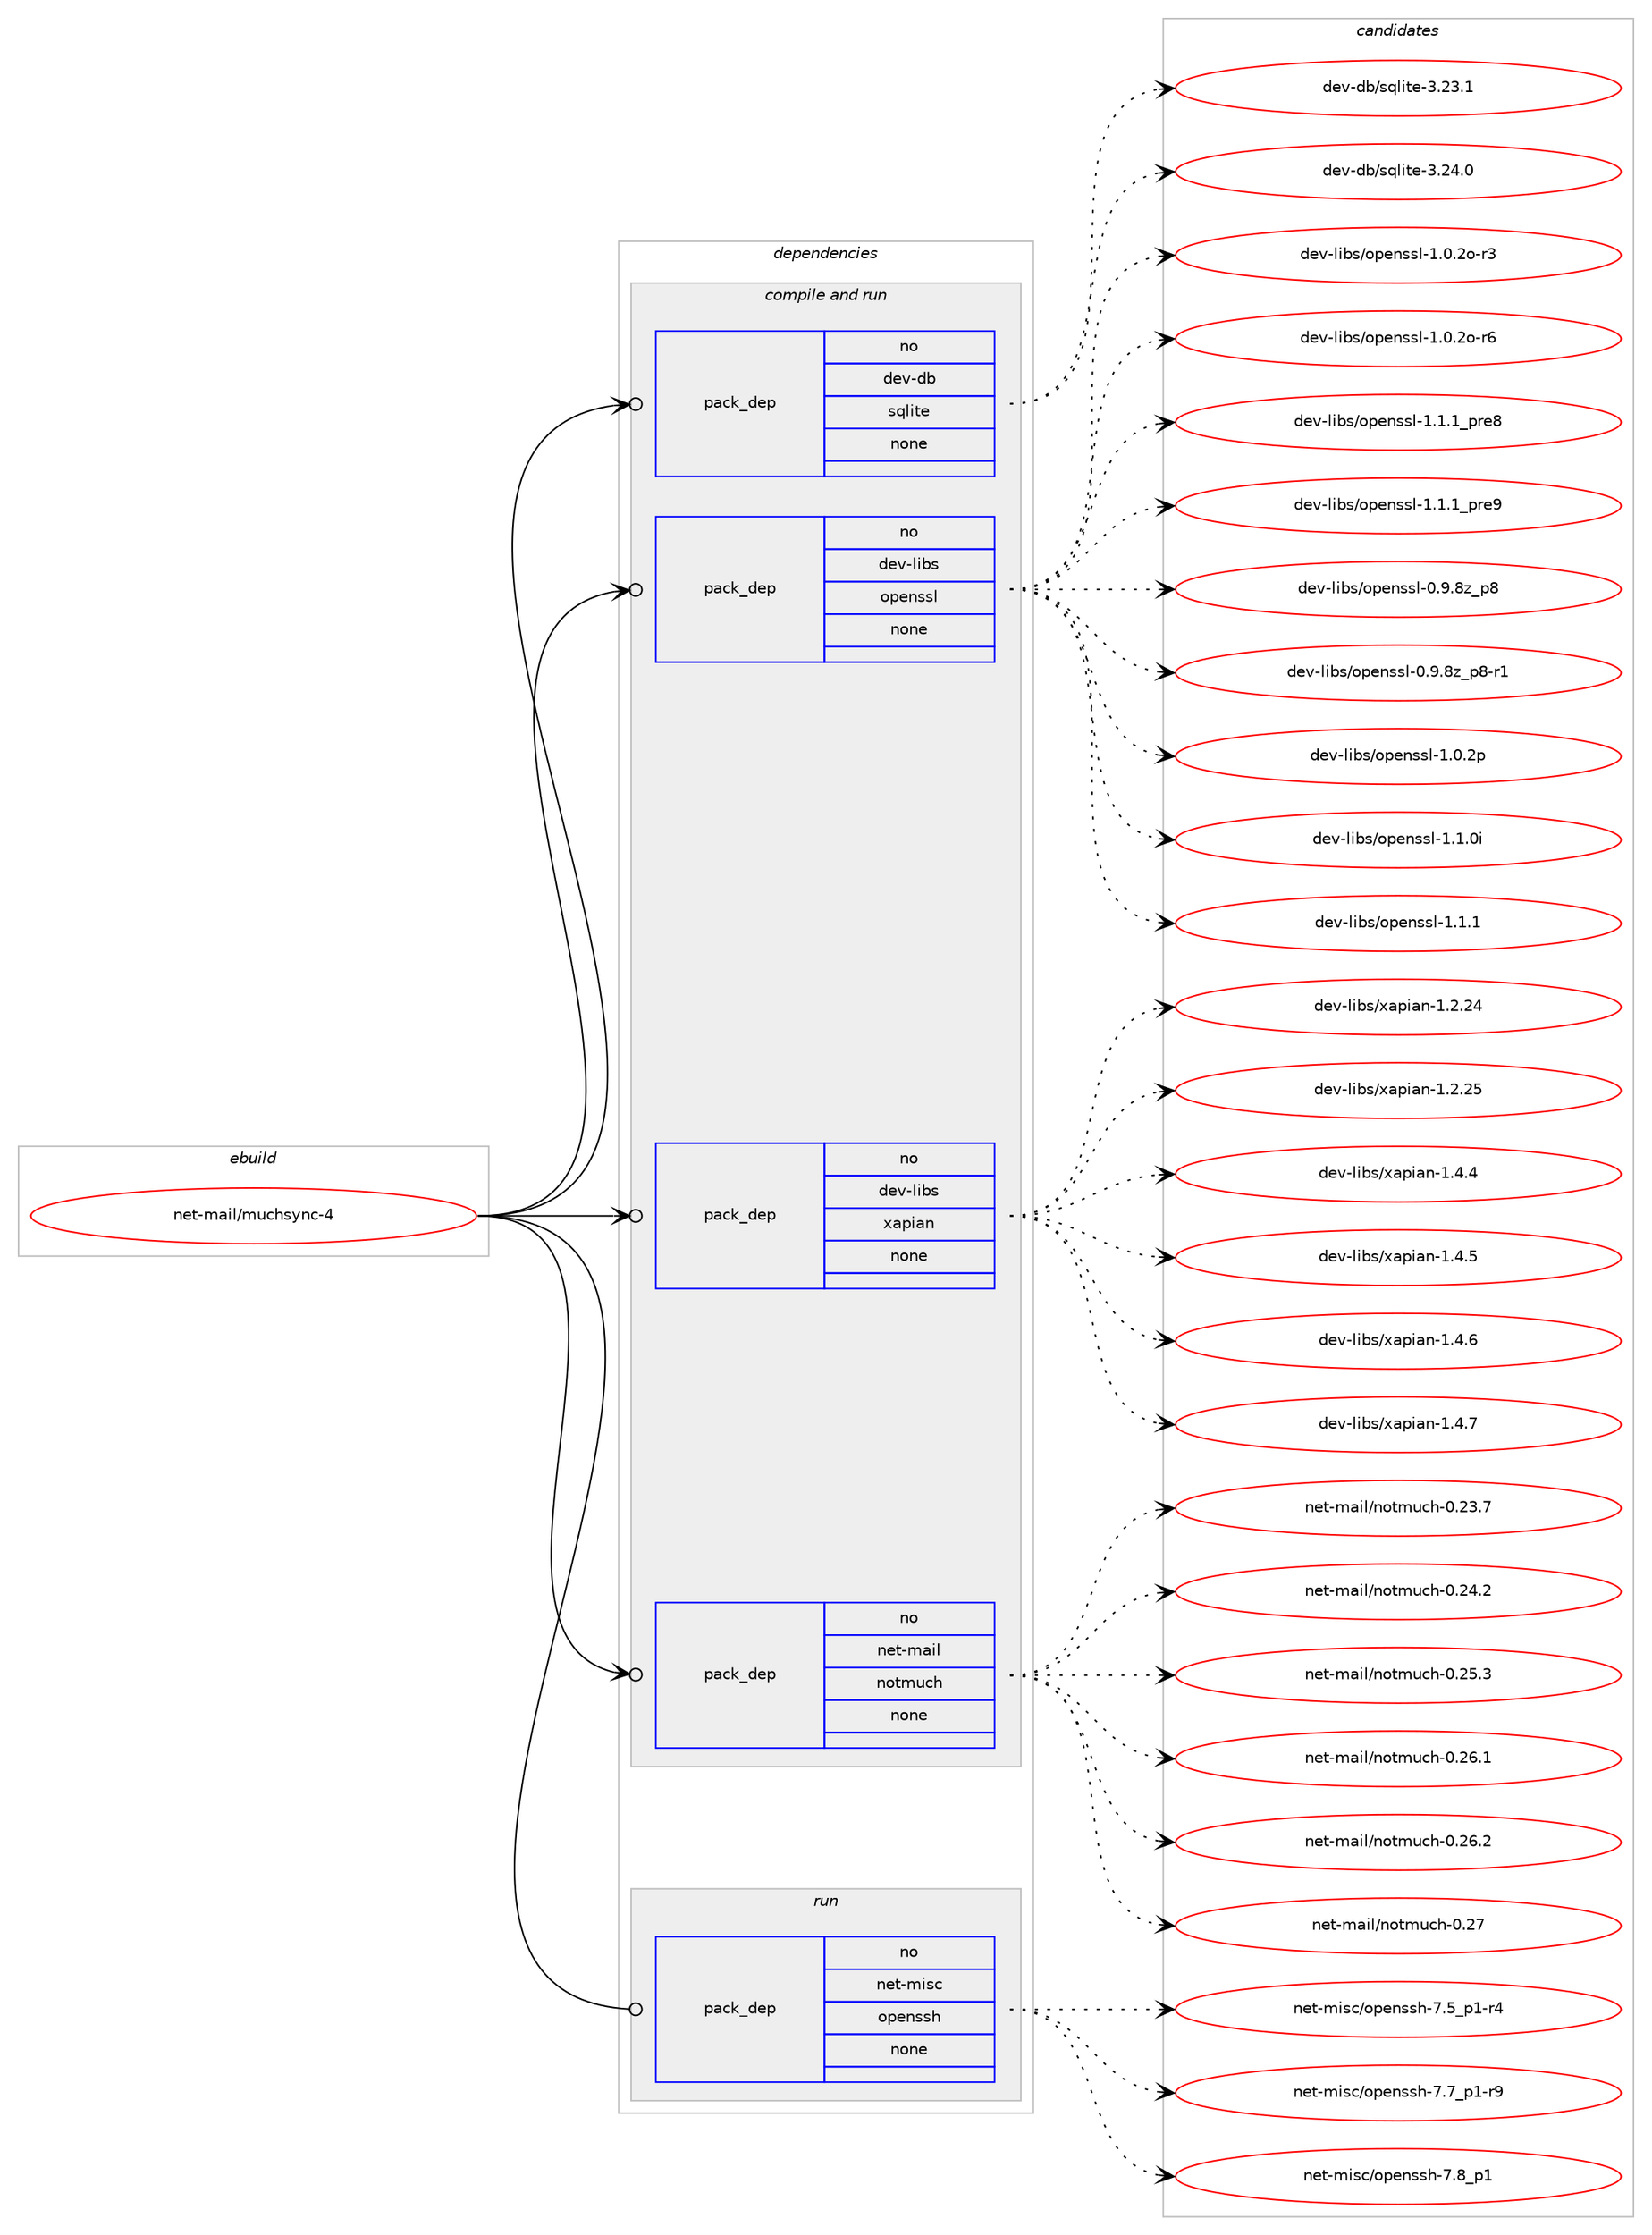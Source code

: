 digraph prolog {

# *************
# Graph options
# *************

newrank=true;
concentrate=true;
compound=true;
graph [rankdir=LR,fontname=Helvetica,fontsize=10,ranksep=1.5];#, ranksep=2.5, nodesep=0.2];
edge  [arrowhead=vee];
node  [fontname=Helvetica,fontsize=10];

# **********
# The ebuild
# **********

subgraph cluster_leftcol {
color=gray;
rank=same;
label=<<i>ebuild</i>>;
id [label="net-mail/muchsync-4", color=red, width=4, href="../net-mail/muchsync-4.svg"];
}

# ****************
# The dependencies
# ****************

subgraph cluster_midcol {
color=gray;
label=<<i>dependencies</i>>;
subgraph cluster_compile {
fillcolor="#eeeeee";
style=filled;
label=<<i>compile</i>>;
}
subgraph cluster_compileandrun {
fillcolor="#eeeeee";
style=filled;
label=<<i>compile and run</i>>;
subgraph pack5263 {
dependency7933 [label=<<TABLE BORDER="0" CELLBORDER="1" CELLSPACING="0" CELLPADDING="4" WIDTH="220"><TR><TD ROWSPAN="6" CELLPADDING="30">pack_dep</TD></TR><TR><TD WIDTH="110">no</TD></TR><TR><TD>dev-db</TD></TR><TR><TD>sqlite</TD></TR><TR><TD>none</TD></TR><TR><TD></TD></TR></TABLE>>, shape=none, color=blue];
}
id:e -> dependency7933:w [weight=20,style="solid",arrowhead="odotvee"];
subgraph pack5264 {
dependency7934 [label=<<TABLE BORDER="0" CELLBORDER="1" CELLSPACING="0" CELLPADDING="4" WIDTH="220"><TR><TD ROWSPAN="6" CELLPADDING="30">pack_dep</TD></TR><TR><TD WIDTH="110">no</TD></TR><TR><TD>dev-libs</TD></TR><TR><TD>openssl</TD></TR><TR><TD>none</TD></TR><TR><TD></TD></TR></TABLE>>, shape=none, color=blue];
}
id:e -> dependency7934:w [weight=20,style="solid",arrowhead="odotvee"];
subgraph pack5265 {
dependency7935 [label=<<TABLE BORDER="0" CELLBORDER="1" CELLSPACING="0" CELLPADDING="4" WIDTH="220"><TR><TD ROWSPAN="6" CELLPADDING="30">pack_dep</TD></TR><TR><TD WIDTH="110">no</TD></TR><TR><TD>dev-libs</TD></TR><TR><TD>xapian</TD></TR><TR><TD>none</TD></TR><TR><TD></TD></TR></TABLE>>, shape=none, color=blue];
}
id:e -> dependency7935:w [weight=20,style="solid",arrowhead="odotvee"];
subgraph pack5266 {
dependency7936 [label=<<TABLE BORDER="0" CELLBORDER="1" CELLSPACING="0" CELLPADDING="4" WIDTH="220"><TR><TD ROWSPAN="6" CELLPADDING="30">pack_dep</TD></TR><TR><TD WIDTH="110">no</TD></TR><TR><TD>net-mail</TD></TR><TR><TD>notmuch</TD></TR><TR><TD>none</TD></TR><TR><TD></TD></TR></TABLE>>, shape=none, color=blue];
}
id:e -> dependency7936:w [weight=20,style="solid",arrowhead="odotvee"];
}
subgraph cluster_run {
fillcolor="#eeeeee";
style=filled;
label=<<i>run</i>>;
subgraph pack5267 {
dependency7937 [label=<<TABLE BORDER="0" CELLBORDER="1" CELLSPACING="0" CELLPADDING="4" WIDTH="220"><TR><TD ROWSPAN="6" CELLPADDING="30">pack_dep</TD></TR><TR><TD WIDTH="110">no</TD></TR><TR><TD>net-misc</TD></TR><TR><TD>openssh</TD></TR><TR><TD>none</TD></TR><TR><TD></TD></TR></TABLE>>, shape=none, color=blue];
}
id:e -> dependency7937:w [weight=20,style="solid",arrowhead="odot"];
}
}

# **************
# The candidates
# **************

subgraph cluster_choices {
rank=same;
color=gray;
label=<<i>candidates</i>>;

subgraph choice5263 {
color=black;
nodesep=1;
choice10010111845100984711511310810511610145514650514649 [label="dev-db/sqlite-3.23.1", color=red, width=4,href="../dev-db/sqlite-3.23.1.svg"];
choice10010111845100984711511310810511610145514650524648 [label="dev-db/sqlite-3.24.0", color=red, width=4,href="../dev-db/sqlite-3.24.0.svg"];
dependency7933:e -> choice10010111845100984711511310810511610145514650514649:w [style=dotted,weight="100"];
dependency7933:e -> choice10010111845100984711511310810511610145514650524648:w [style=dotted,weight="100"];
}
subgraph choice5264 {
color=black;
nodesep=1;
choice1001011184510810598115471111121011101151151084549464846501114511451 [label="dev-libs/openssl-1.0.2o-r3", color=red, width=4,href="../dev-libs/openssl-1.0.2o-r3.svg"];
choice1001011184510810598115471111121011101151151084549464846501114511454 [label="dev-libs/openssl-1.0.2o-r6", color=red, width=4,href="../dev-libs/openssl-1.0.2o-r6.svg"];
choice1001011184510810598115471111121011101151151084549464946499511211410156 [label="dev-libs/openssl-1.1.1_pre8", color=red, width=4,href="../dev-libs/openssl-1.1.1_pre8.svg"];
choice1001011184510810598115471111121011101151151084549464946499511211410157 [label="dev-libs/openssl-1.1.1_pre9", color=red, width=4,href="../dev-libs/openssl-1.1.1_pre9.svg"];
choice1001011184510810598115471111121011101151151084548465746561229511256 [label="dev-libs/openssl-0.9.8z_p8", color=red, width=4,href="../dev-libs/openssl-0.9.8z_p8.svg"];
choice10010111845108105981154711111210111011511510845484657465612295112564511449 [label="dev-libs/openssl-0.9.8z_p8-r1", color=red, width=4,href="../dev-libs/openssl-0.9.8z_p8-r1.svg"];
choice100101118451081059811547111112101110115115108454946484650112 [label="dev-libs/openssl-1.0.2p", color=red, width=4,href="../dev-libs/openssl-1.0.2p.svg"];
choice100101118451081059811547111112101110115115108454946494648105 [label="dev-libs/openssl-1.1.0i", color=red, width=4,href="../dev-libs/openssl-1.1.0i.svg"];
choice100101118451081059811547111112101110115115108454946494649 [label="dev-libs/openssl-1.1.1", color=red, width=4,href="../dev-libs/openssl-1.1.1.svg"];
dependency7934:e -> choice1001011184510810598115471111121011101151151084549464846501114511451:w [style=dotted,weight="100"];
dependency7934:e -> choice1001011184510810598115471111121011101151151084549464846501114511454:w [style=dotted,weight="100"];
dependency7934:e -> choice1001011184510810598115471111121011101151151084549464946499511211410156:w [style=dotted,weight="100"];
dependency7934:e -> choice1001011184510810598115471111121011101151151084549464946499511211410157:w [style=dotted,weight="100"];
dependency7934:e -> choice1001011184510810598115471111121011101151151084548465746561229511256:w [style=dotted,weight="100"];
dependency7934:e -> choice10010111845108105981154711111210111011511510845484657465612295112564511449:w [style=dotted,weight="100"];
dependency7934:e -> choice100101118451081059811547111112101110115115108454946484650112:w [style=dotted,weight="100"];
dependency7934:e -> choice100101118451081059811547111112101110115115108454946494648105:w [style=dotted,weight="100"];
dependency7934:e -> choice100101118451081059811547111112101110115115108454946494649:w [style=dotted,weight="100"];
}
subgraph choice5265 {
color=black;
nodesep=1;
choice100101118451081059811547120971121059711045494650465052 [label="dev-libs/xapian-1.2.24", color=red, width=4,href="../dev-libs/xapian-1.2.24.svg"];
choice100101118451081059811547120971121059711045494650465053 [label="dev-libs/xapian-1.2.25", color=red, width=4,href="../dev-libs/xapian-1.2.25.svg"];
choice1001011184510810598115471209711210597110454946524652 [label="dev-libs/xapian-1.4.4", color=red, width=4,href="../dev-libs/xapian-1.4.4.svg"];
choice1001011184510810598115471209711210597110454946524653 [label="dev-libs/xapian-1.4.5", color=red, width=4,href="../dev-libs/xapian-1.4.5.svg"];
choice1001011184510810598115471209711210597110454946524654 [label="dev-libs/xapian-1.4.6", color=red, width=4,href="../dev-libs/xapian-1.4.6.svg"];
choice1001011184510810598115471209711210597110454946524655 [label="dev-libs/xapian-1.4.7", color=red, width=4,href="../dev-libs/xapian-1.4.7.svg"];
dependency7935:e -> choice100101118451081059811547120971121059711045494650465052:w [style=dotted,weight="100"];
dependency7935:e -> choice100101118451081059811547120971121059711045494650465053:w [style=dotted,weight="100"];
dependency7935:e -> choice1001011184510810598115471209711210597110454946524652:w [style=dotted,weight="100"];
dependency7935:e -> choice1001011184510810598115471209711210597110454946524653:w [style=dotted,weight="100"];
dependency7935:e -> choice1001011184510810598115471209711210597110454946524654:w [style=dotted,weight="100"];
dependency7935:e -> choice1001011184510810598115471209711210597110454946524655:w [style=dotted,weight="100"];
}
subgraph choice5266 {
color=black;
nodesep=1;
choice1101011164510997105108471101111161091179910445484650514655 [label="net-mail/notmuch-0.23.7", color=red, width=4,href="../net-mail/notmuch-0.23.7.svg"];
choice1101011164510997105108471101111161091179910445484650524650 [label="net-mail/notmuch-0.24.2", color=red, width=4,href="../net-mail/notmuch-0.24.2.svg"];
choice1101011164510997105108471101111161091179910445484650534651 [label="net-mail/notmuch-0.25.3", color=red, width=4,href="../net-mail/notmuch-0.25.3.svg"];
choice1101011164510997105108471101111161091179910445484650544649 [label="net-mail/notmuch-0.26.1", color=red, width=4,href="../net-mail/notmuch-0.26.1.svg"];
choice1101011164510997105108471101111161091179910445484650544650 [label="net-mail/notmuch-0.26.2", color=red, width=4,href="../net-mail/notmuch-0.26.2.svg"];
choice110101116451099710510847110111116109117991044548465055 [label="net-mail/notmuch-0.27", color=red, width=4,href="../net-mail/notmuch-0.27.svg"];
dependency7936:e -> choice1101011164510997105108471101111161091179910445484650514655:w [style=dotted,weight="100"];
dependency7936:e -> choice1101011164510997105108471101111161091179910445484650524650:w [style=dotted,weight="100"];
dependency7936:e -> choice1101011164510997105108471101111161091179910445484650534651:w [style=dotted,weight="100"];
dependency7936:e -> choice1101011164510997105108471101111161091179910445484650544649:w [style=dotted,weight="100"];
dependency7936:e -> choice1101011164510997105108471101111161091179910445484650544650:w [style=dotted,weight="100"];
dependency7936:e -> choice110101116451099710510847110111116109117991044548465055:w [style=dotted,weight="100"];
}
subgraph choice5267 {
color=black;
nodesep=1;
choice1101011164510910511599471111121011101151151044555465395112494511452 [label="net-misc/openssh-7.5_p1-r4", color=red, width=4,href="../net-misc/openssh-7.5_p1-r4.svg"];
choice1101011164510910511599471111121011101151151044555465595112494511457 [label="net-misc/openssh-7.7_p1-r9", color=red, width=4,href="../net-misc/openssh-7.7_p1-r9.svg"];
choice110101116451091051159947111112101110115115104455546569511249 [label="net-misc/openssh-7.8_p1", color=red, width=4,href="../net-misc/openssh-7.8_p1.svg"];
dependency7937:e -> choice1101011164510910511599471111121011101151151044555465395112494511452:w [style=dotted,weight="100"];
dependency7937:e -> choice1101011164510910511599471111121011101151151044555465595112494511457:w [style=dotted,weight="100"];
dependency7937:e -> choice110101116451091051159947111112101110115115104455546569511249:w [style=dotted,weight="100"];
}
}

}
